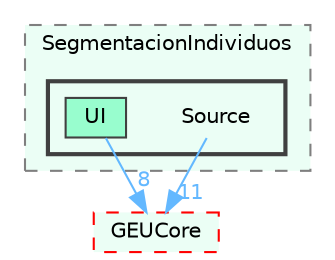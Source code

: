 digraph "C:/GEU/GEUModules/SegmentacionIndividuos/Source"
{
 // LATEX_PDF_SIZE
  bgcolor="transparent";
  edge [fontname=Helvetica,fontsize=10,labelfontname=Helvetica,labelfontsize=10];
  node [fontname=Helvetica,fontsize=10,shape=box,height=0.2,width=0.4];
  compound=true
  subgraph clusterdir_f7c8e4a992185da6f82f0cffbd04253f {
    graph [ bgcolor="#ebfef5", pencolor="grey50", label="SegmentacionIndividuos", fontname=Helvetica,fontsize=10 style="filled,dashed", URL="dir_f7c8e4a992185da6f82f0cffbd04253f.html",tooltip=""]
  subgraph clusterdir_8e6161e8534bd045af52f4042b52fc5e {
    graph [ bgcolor="#ebfef5", pencolor="grey25", label="", fontname=Helvetica,fontsize=10 style="filled,bold", URL="dir_8e6161e8534bd045af52f4042b52fc5e.html",tooltip=""]
    dir_8e6161e8534bd045af52f4042b52fc5e [shape=plaintext, label="Source"];
  dir_fbd0987198d13f95aeec9dfb06033ef9 [label="UI", fillcolor="#98fdce", color="grey25", style="filled", URL="dir_fbd0987198d13f95aeec9dfb06033ef9.html",tooltip=""];
  }
  }
  dir_27e7292ccf631aad9354b9464cb90a84 [label="GEUCore", fillcolor="#ebfef5", color="red", style="filled,dashed", URL="dir_27e7292ccf631aad9354b9464cb90a84.html",tooltip=""];
  dir_8e6161e8534bd045af52f4042b52fc5e->dir_27e7292ccf631aad9354b9464cb90a84 [headlabel="11", labeldistance=1.5 headhref="dir_000041_000015.html" href="dir_000041_000015.html" color="steelblue1" fontcolor="steelblue1"];
  dir_fbd0987198d13f95aeec9dfb06033ef9->dir_27e7292ccf631aad9354b9464cb90a84 [headlabel="8", labeldistance=1.5 headhref="dir_000053_000015.html" href="dir_000053_000015.html" color="steelblue1" fontcolor="steelblue1"];
}
